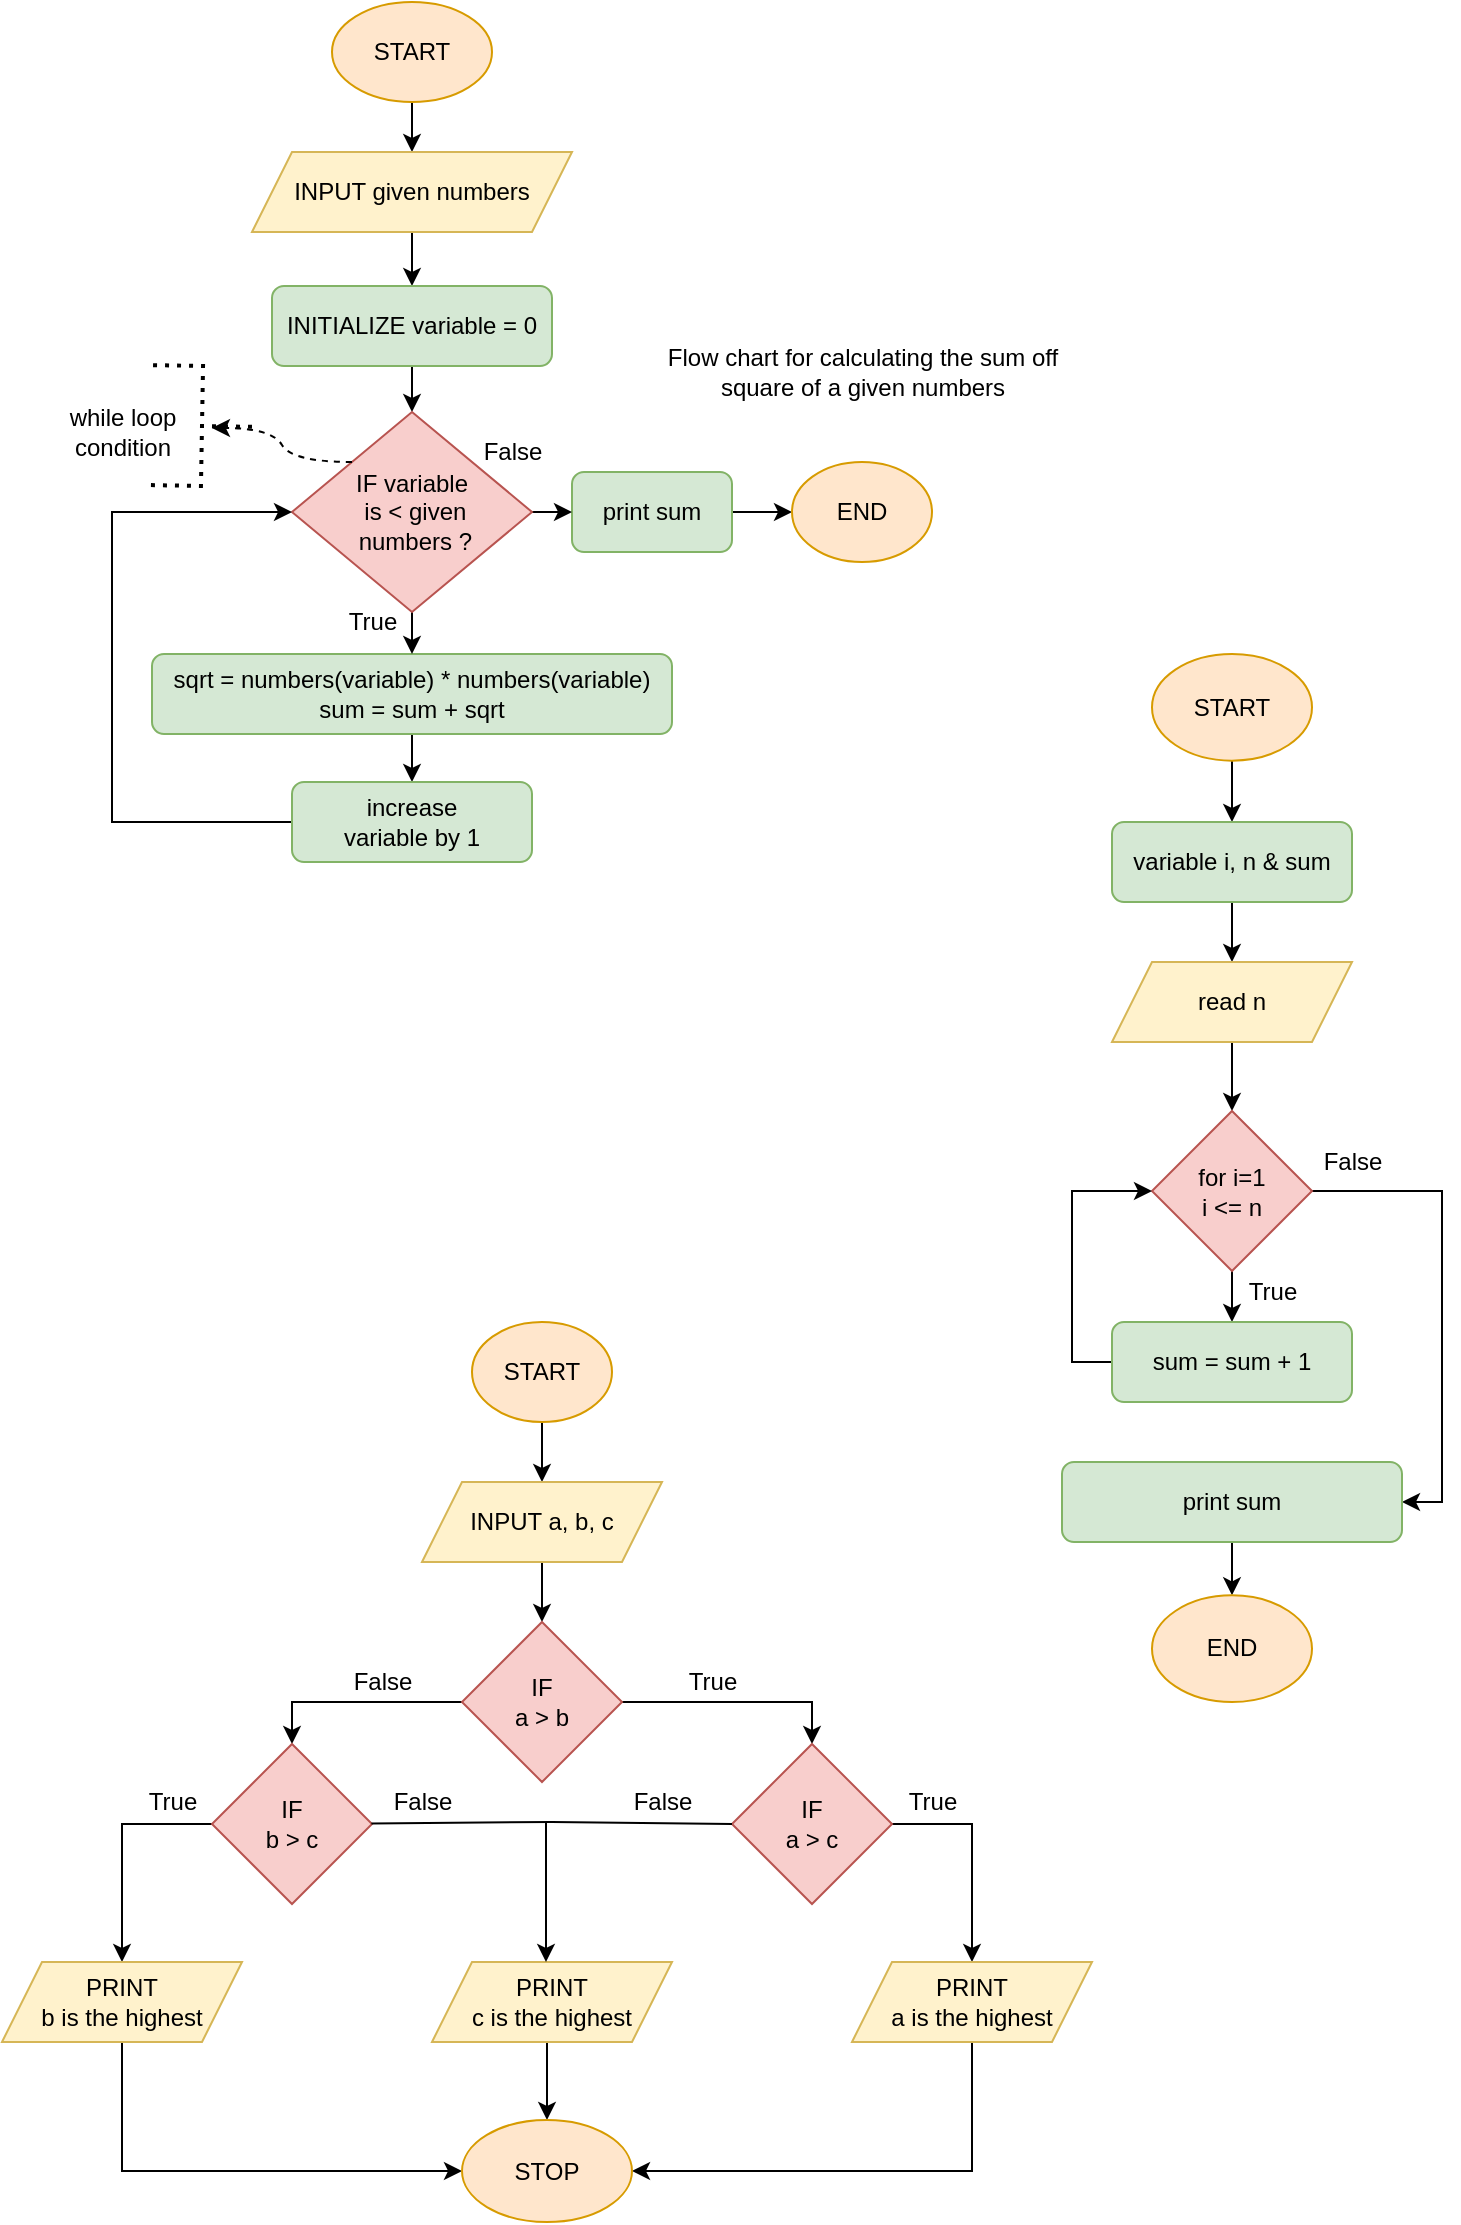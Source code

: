 <mxfile version="17.1.3" type="github">
  <diagram id="C5RBs43oDa-KdzZeNtuy" name="Page-1">
    <mxGraphModel dx="1102" dy="640" grid="1" gridSize="10" guides="1" tooltips="1" connect="1" arrows="1" fold="1" page="1" pageScale="1" pageWidth="827" pageHeight="1169" background="none" math="0" shadow="0">
      <root>
        <mxCell id="WIyWlLk6GJQsqaUBKTNV-0" />
        <mxCell id="WIyWlLk6GJQsqaUBKTNV-1" parent="WIyWlLk6GJQsqaUBKTNV-0" />
        <mxCell id="CR0wy_OZubZaUzj732sK-26" style="edgeStyle=none;rounded=0;orthogonalLoop=1;jettySize=auto;html=1;exitX=0.5;exitY=1;exitDx=0;exitDy=0;entryX=0.5;entryY=0;entryDx=0;entryDy=0;" edge="1" parent="WIyWlLk6GJQsqaUBKTNV-1" source="WIyWlLk6GJQsqaUBKTNV-11" target="CR0wy_OZubZaUzj732sK-9">
          <mxGeometry relative="1" as="geometry" />
        </mxCell>
        <mxCell id="WIyWlLk6GJQsqaUBKTNV-11" value="&lt;div&gt;sqrt = numbers(variable) * numbers(variable)&lt;/div&gt;&lt;div&gt;sum = sum + sqrt&lt;br&gt;&lt;/div&gt;" style="rounded=1;whiteSpace=wrap;html=1;fontSize=12;glass=0;strokeWidth=1;shadow=0;fillColor=#d5e8d4;strokeColor=#82b366;" parent="WIyWlLk6GJQsqaUBKTNV-1" vertex="1">
          <mxGeometry x="90" y="356" width="260" height="40" as="geometry" />
        </mxCell>
        <mxCell id="CR0wy_OZubZaUzj732sK-30" style="edgeStyle=orthogonalEdgeStyle;rounded=0;orthogonalLoop=1;jettySize=auto;html=1;exitX=1;exitY=0.5;exitDx=0;exitDy=0;entryX=0;entryY=0.5;entryDx=0;entryDy=0;" edge="1" parent="WIyWlLk6GJQsqaUBKTNV-1" source="WIyWlLk6GJQsqaUBKTNV-12" target="CR0wy_OZubZaUzj732sK-8">
          <mxGeometry relative="1" as="geometry" />
        </mxCell>
        <mxCell id="WIyWlLk6GJQsqaUBKTNV-12" value="print sum" style="rounded=1;whiteSpace=wrap;html=1;fontSize=12;glass=0;strokeWidth=1;shadow=0;fillColor=#d5e8d4;strokeColor=#82b366;" parent="WIyWlLk6GJQsqaUBKTNV-1" vertex="1">
          <mxGeometry x="300" y="265" width="80" height="40" as="geometry" />
        </mxCell>
        <mxCell id="CR0wy_OZubZaUzj732sK-22" style="edgeStyle=none;rounded=0;orthogonalLoop=1;jettySize=auto;html=1;exitX=0.5;exitY=1;exitDx=0;exitDy=0;entryX=0.5;entryY=0;entryDx=0;entryDy=0;" edge="1" parent="WIyWlLk6GJQsqaUBKTNV-1" source="CR0wy_OZubZaUzj732sK-2" target="CR0wy_OZubZaUzj732sK-3">
          <mxGeometry relative="1" as="geometry" />
        </mxCell>
        <mxCell id="CR0wy_OZubZaUzj732sK-2" value="START" style="ellipse;whiteSpace=wrap;html=1;shadow=0;fillColor=#ffe6cc;strokeColor=#d79b00;" vertex="1" parent="WIyWlLk6GJQsqaUBKTNV-1">
          <mxGeometry x="180" y="30" width="80" height="50" as="geometry" />
        </mxCell>
        <mxCell id="CR0wy_OZubZaUzj732sK-23" style="edgeStyle=none;rounded=0;orthogonalLoop=1;jettySize=auto;html=1;exitX=0.5;exitY=1;exitDx=0;exitDy=0;entryX=0.5;entryY=0;entryDx=0;entryDy=0;" edge="1" parent="WIyWlLk6GJQsqaUBKTNV-1" source="CR0wy_OZubZaUzj732sK-3" target="CR0wy_OZubZaUzj732sK-6">
          <mxGeometry relative="1" as="geometry" />
        </mxCell>
        <mxCell id="CR0wy_OZubZaUzj732sK-3" value="INPUT given numbers" style="shape=parallelogram;perimeter=parallelogramPerimeter;whiteSpace=wrap;html=1;fixedSize=1;fillColor=#fff2cc;strokeColor=#d6b656;" vertex="1" parent="WIyWlLk6GJQsqaUBKTNV-1">
          <mxGeometry x="140" y="105" width="160" height="40" as="geometry" />
        </mxCell>
        <mxCell id="CR0wy_OZubZaUzj732sK-24" style="edgeStyle=none;rounded=0;orthogonalLoop=1;jettySize=auto;html=1;exitX=0.5;exitY=1;exitDx=0;exitDy=0;entryX=0.5;entryY=0;entryDx=0;entryDy=0;" edge="1" parent="WIyWlLk6GJQsqaUBKTNV-1" source="CR0wy_OZubZaUzj732sK-6" target="CR0wy_OZubZaUzj732sK-7">
          <mxGeometry relative="1" as="geometry" />
        </mxCell>
        <mxCell id="CR0wy_OZubZaUzj732sK-6" value="INITIALIZE variable = 0 " style="rounded=1;whiteSpace=wrap;html=1;fillColor=#d5e8d4;strokeColor=#82b366;" vertex="1" parent="WIyWlLk6GJQsqaUBKTNV-1">
          <mxGeometry x="150" y="172" width="140" height="40" as="geometry" />
        </mxCell>
        <mxCell id="CR0wy_OZubZaUzj732sK-25" style="edgeStyle=none;rounded=0;orthogonalLoop=1;jettySize=auto;html=1;exitX=0.5;exitY=1;exitDx=0;exitDy=0;entryX=0.5;entryY=0;entryDx=0;entryDy=0;" edge="1" parent="WIyWlLk6GJQsqaUBKTNV-1" source="CR0wy_OZubZaUzj732sK-7" target="WIyWlLk6GJQsqaUBKTNV-11">
          <mxGeometry relative="1" as="geometry" />
        </mxCell>
        <mxCell id="CR0wy_OZubZaUzj732sK-29" style="edgeStyle=orthogonalEdgeStyle;rounded=0;orthogonalLoop=1;jettySize=auto;html=1;exitX=1;exitY=0.5;exitDx=0;exitDy=0;entryX=0;entryY=0.5;entryDx=0;entryDy=0;" edge="1" parent="WIyWlLk6GJQsqaUBKTNV-1" source="CR0wy_OZubZaUzj732sK-7" target="WIyWlLk6GJQsqaUBKTNV-12">
          <mxGeometry relative="1" as="geometry" />
        </mxCell>
        <mxCell id="CR0wy_OZubZaUzj732sK-7" value="&lt;div&gt;IF variable&lt;/div&gt;&lt;div&gt;&amp;nbsp;is &amp;lt; given&lt;/div&gt;&lt;div&gt;&amp;nbsp;numbers ?&lt;br&gt;&lt;/div&gt;" style="rhombus;whiteSpace=wrap;html=1;fillColor=#f8cecc;strokeColor=#b85450;" vertex="1" parent="WIyWlLk6GJQsqaUBKTNV-1">
          <mxGeometry x="160" y="235" width="120" height="100" as="geometry" />
        </mxCell>
        <mxCell id="CR0wy_OZubZaUzj732sK-8" value="END" style="ellipse;whiteSpace=wrap;html=1;fillColor=#ffe6cc;strokeColor=#d79b00;" vertex="1" parent="WIyWlLk6GJQsqaUBKTNV-1">
          <mxGeometry x="410" y="260" width="70" height="50" as="geometry" />
        </mxCell>
        <mxCell id="CR0wy_OZubZaUzj732sK-31" style="edgeStyle=orthogonalEdgeStyle;rounded=0;orthogonalLoop=1;jettySize=auto;html=1;exitX=0;exitY=0.5;exitDx=0;exitDy=0;entryX=0;entryY=0.5;entryDx=0;entryDy=0;" edge="1" parent="WIyWlLk6GJQsqaUBKTNV-1" source="CR0wy_OZubZaUzj732sK-9" target="CR0wy_OZubZaUzj732sK-7">
          <mxGeometry relative="1" as="geometry">
            <Array as="points">
              <mxPoint x="70" y="440" />
              <mxPoint x="70" y="285" />
            </Array>
          </mxGeometry>
        </mxCell>
        <mxCell id="CR0wy_OZubZaUzj732sK-9" value="&lt;div&gt;increase&lt;/div&gt;&lt;div&gt;variable by 1&lt;br&gt;&lt;/div&gt;" style="rounded=1;whiteSpace=wrap;html=1;shadow=0;fillColor=#d5e8d4;strokeColor=#82b366;" vertex="1" parent="WIyWlLk6GJQsqaUBKTNV-1">
          <mxGeometry x="160" y="420" width="120" height="40" as="geometry" />
        </mxCell>
        <mxCell id="CR0wy_OZubZaUzj732sK-12" value="" style="strokeWidth=2;html=1;shape=mxgraph.flowchart.annotation_2;align=left;labelPosition=right;pointerEvents=1;shadow=0;dashed=1;rotation=-179;dashPattern=1 2;" vertex="1" parent="WIyWlLk6GJQsqaUBKTNV-1">
          <mxGeometry x="90" y="212" width="50" height="60" as="geometry" />
        </mxCell>
        <mxCell id="CR0wy_OZubZaUzj732sK-14" value="" style="edgeStyle=entityRelationEdgeStyle;orthogonalLoop=1;jettySize=auto;html=1;curved=1;dashed=1;entryX=0.4;entryY=0.485;entryDx=0;entryDy=0;entryPerimeter=0;exitX=0;exitY=0;exitDx=0;exitDy=0;" edge="1" parent="WIyWlLk6GJQsqaUBKTNV-1" source="CR0wy_OZubZaUzj732sK-7" target="CR0wy_OZubZaUzj732sK-12">
          <mxGeometry relative="1" as="geometry">
            <mxPoint x="190" y="255" as="sourcePoint" />
          </mxGeometry>
        </mxCell>
        <mxCell id="CR0wy_OZubZaUzj732sK-15" value="&lt;div&gt;while loop&lt;br&gt;&lt;/div&gt;&lt;div&gt;condition&lt;br&gt;&lt;/div&gt;" style="text;html=1;align=center;verticalAlign=middle;resizable=0;points=[];autosize=1;strokeColor=none;fillColor=none;" vertex="1" parent="WIyWlLk6GJQsqaUBKTNV-1">
          <mxGeometry x="40" y="230" width="70" height="30" as="geometry" />
        </mxCell>
        <mxCell id="CR0wy_OZubZaUzj732sK-16" value="&lt;div&gt;Flow chart for calculating the sum off&lt;/div&gt;&lt;div&gt;square of a given numbers&lt;br&gt;&lt;/div&gt;" style="text;html=1;align=center;verticalAlign=middle;resizable=0;points=[];autosize=1;strokeColor=none;fillColor=none;" vertex="1" parent="WIyWlLk6GJQsqaUBKTNV-1">
          <mxGeometry x="340" y="200" width="210" height="30" as="geometry" />
        </mxCell>
        <mxCell id="CR0wy_OZubZaUzj732sK-32" value="False" style="text;html=1;align=center;verticalAlign=middle;resizable=0;points=[];autosize=1;strokeColor=none;fillColor=none;" vertex="1" parent="WIyWlLk6GJQsqaUBKTNV-1">
          <mxGeometry x="250" y="245" width="40" height="20" as="geometry" />
        </mxCell>
        <mxCell id="CR0wy_OZubZaUzj732sK-34" value="True" style="text;html=1;align=center;verticalAlign=middle;resizable=0;points=[];autosize=1;strokeColor=none;fillColor=none;" vertex="1" parent="WIyWlLk6GJQsqaUBKTNV-1">
          <mxGeometry x="180" y="330" width="40" height="20" as="geometry" />
        </mxCell>
        <mxCell id="TWmz7WOXMoGs2plV_j6c-12" style="edgeStyle=orthogonalEdgeStyle;rounded=0;orthogonalLoop=1;jettySize=auto;html=1;exitX=0.5;exitY=1;exitDx=0;exitDy=0;exitPerimeter=0;entryX=0.5;entryY=0;entryDx=0;entryDy=0;" edge="1" parent="WIyWlLk6GJQsqaUBKTNV-1" source="TWmz7WOXMoGs2plV_j6c-0" target="TWmz7WOXMoGs2plV_j6c-2">
          <mxGeometry relative="1" as="geometry" />
        </mxCell>
        <mxCell id="TWmz7WOXMoGs2plV_j6c-0" value="START" style="strokeWidth=1;html=1;shape=mxgraph.flowchart.start_1;whiteSpace=wrap;shadow=0;fillColor=#ffe6cc;strokeColor=#d79b00;" vertex="1" parent="WIyWlLk6GJQsqaUBKTNV-1">
          <mxGeometry x="250" y="690" width="70" height="50" as="geometry" />
        </mxCell>
        <mxCell id="TWmz7WOXMoGs2plV_j6c-13" style="edgeStyle=orthogonalEdgeStyle;rounded=0;orthogonalLoop=1;jettySize=auto;html=1;exitX=0.5;exitY=1;exitDx=0;exitDy=0;entryX=0.5;entryY=0;entryDx=0;entryDy=0;" edge="1" parent="WIyWlLk6GJQsqaUBKTNV-1" source="TWmz7WOXMoGs2plV_j6c-2" target="TWmz7WOXMoGs2plV_j6c-3">
          <mxGeometry relative="1" as="geometry" />
        </mxCell>
        <mxCell id="TWmz7WOXMoGs2plV_j6c-2" value="INPUT a, b, c" style="shape=parallelogram;perimeter=parallelogramPerimeter;whiteSpace=wrap;html=1;fixedSize=1;shadow=0;strokeWidth=1;fillColor=#fff2cc;strokeColor=#d6b656;" vertex="1" parent="WIyWlLk6GJQsqaUBKTNV-1">
          <mxGeometry x="225" y="770" width="120" height="40" as="geometry" />
        </mxCell>
        <mxCell id="TWmz7WOXMoGs2plV_j6c-19" style="edgeStyle=orthogonalEdgeStyle;rounded=0;orthogonalLoop=1;jettySize=auto;html=1;exitX=1;exitY=0.5;exitDx=0;exitDy=0;entryX=0.5;entryY=0;entryDx=0;entryDy=0;" edge="1" parent="WIyWlLk6GJQsqaUBKTNV-1" source="TWmz7WOXMoGs2plV_j6c-3" target="TWmz7WOXMoGs2plV_j6c-4">
          <mxGeometry relative="1" as="geometry" />
        </mxCell>
        <mxCell id="TWmz7WOXMoGs2plV_j6c-20" style="edgeStyle=orthogonalEdgeStyle;rounded=0;orthogonalLoop=1;jettySize=auto;html=1;exitX=0;exitY=0.5;exitDx=0;exitDy=0;entryX=0.5;entryY=0;entryDx=0;entryDy=0;" edge="1" parent="WIyWlLk6GJQsqaUBKTNV-1" source="TWmz7WOXMoGs2plV_j6c-3" target="TWmz7WOXMoGs2plV_j6c-5">
          <mxGeometry relative="1" as="geometry" />
        </mxCell>
        <mxCell id="TWmz7WOXMoGs2plV_j6c-3" value="&lt;div&gt;IF&lt;/div&gt;&lt;div&gt;a &amp;gt; b&lt;br&gt;&lt;/div&gt;" style="rhombus;whiteSpace=wrap;html=1;shadow=0;strokeWidth=1;fillColor=#f8cecc;strokeColor=#b85450;" vertex="1" parent="WIyWlLk6GJQsqaUBKTNV-1">
          <mxGeometry x="245" y="840" width="80" height="80" as="geometry" />
        </mxCell>
        <mxCell id="TWmz7WOXMoGs2plV_j6c-18" style="edgeStyle=orthogonalEdgeStyle;rounded=0;orthogonalLoop=1;jettySize=auto;html=1;exitX=1;exitY=0.5;exitDx=0;exitDy=0;entryX=0.5;entryY=0;entryDx=0;entryDy=0;" edge="1" parent="WIyWlLk6GJQsqaUBKTNV-1" source="TWmz7WOXMoGs2plV_j6c-4" target="TWmz7WOXMoGs2plV_j6c-8">
          <mxGeometry relative="1" as="geometry" />
        </mxCell>
        <mxCell id="TWmz7WOXMoGs2plV_j6c-4" value="&lt;div&gt;IF &lt;br&gt;&lt;/div&gt;&lt;div&gt;a &amp;gt; c&lt;br&gt;&lt;/div&gt;" style="rhombus;whiteSpace=wrap;html=1;shadow=0;strokeWidth=1;fillColor=#f8cecc;strokeColor=#b85450;" vertex="1" parent="WIyWlLk6GJQsqaUBKTNV-1">
          <mxGeometry x="380" y="901" width="80" height="80" as="geometry" />
        </mxCell>
        <mxCell id="TWmz7WOXMoGs2plV_j6c-14" style="edgeStyle=orthogonalEdgeStyle;rounded=0;orthogonalLoop=1;jettySize=auto;html=1;exitX=0;exitY=0.5;exitDx=0;exitDy=0;entryX=0.5;entryY=0;entryDx=0;entryDy=0;" edge="1" parent="WIyWlLk6GJQsqaUBKTNV-1" source="TWmz7WOXMoGs2plV_j6c-5" target="TWmz7WOXMoGs2plV_j6c-6">
          <mxGeometry relative="1" as="geometry" />
        </mxCell>
        <mxCell id="TWmz7WOXMoGs2plV_j6c-5" value="&lt;div&gt;IF&lt;/div&gt;&lt;div&gt;b &amp;gt; c&lt;br&gt;&lt;/div&gt;" style="rhombus;whiteSpace=wrap;html=1;shadow=0;strokeWidth=1;fillColor=#f8cecc;strokeColor=#b85450;" vertex="1" parent="WIyWlLk6GJQsqaUBKTNV-1">
          <mxGeometry x="120" y="901" width="80" height="80" as="geometry" />
        </mxCell>
        <mxCell id="TWmz7WOXMoGs2plV_j6c-16" style="edgeStyle=orthogonalEdgeStyle;rounded=0;orthogonalLoop=1;jettySize=auto;html=1;exitX=0.5;exitY=1;exitDx=0;exitDy=0;entryX=0;entryY=0.5;entryDx=0;entryDy=0;" edge="1" parent="WIyWlLk6GJQsqaUBKTNV-1" source="TWmz7WOXMoGs2plV_j6c-6" target="TWmz7WOXMoGs2plV_j6c-9">
          <mxGeometry relative="1" as="geometry" />
        </mxCell>
        <mxCell id="TWmz7WOXMoGs2plV_j6c-6" value="&lt;div&gt;PRINT &lt;br&gt;&lt;/div&gt;&lt;div&gt;b is the highest&lt;br&gt;&lt;/div&gt;" style="shape=parallelogram;perimeter=parallelogramPerimeter;whiteSpace=wrap;html=1;fixedSize=1;shadow=0;strokeWidth=1;fillColor=#fff2cc;strokeColor=#d6b656;" vertex="1" parent="WIyWlLk6GJQsqaUBKTNV-1">
          <mxGeometry x="15" y="1010" width="120" height="40" as="geometry" />
        </mxCell>
        <mxCell id="TWmz7WOXMoGs2plV_j6c-29" style="edgeStyle=orthogonalEdgeStyle;rounded=0;orthogonalLoop=1;jettySize=auto;html=1;exitX=0.5;exitY=1;exitDx=0;exitDy=0;entryX=0.5;entryY=0;entryDx=0;entryDy=0;" edge="1" parent="WIyWlLk6GJQsqaUBKTNV-1" source="TWmz7WOXMoGs2plV_j6c-7" target="TWmz7WOXMoGs2plV_j6c-9">
          <mxGeometry relative="1" as="geometry" />
        </mxCell>
        <mxCell id="TWmz7WOXMoGs2plV_j6c-7" value="&lt;div&gt;PRINT&lt;/div&gt;&lt;div&gt;c is the highest&lt;br&gt;&lt;/div&gt;" style="shape=parallelogram;perimeter=parallelogramPerimeter;whiteSpace=wrap;html=1;fixedSize=1;shadow=0;strokeWidth=1;fillColor=#fff2cc;strokeColor=#d6b656;" vertex="1" parent="WIyWlLk6GJQsqaUBKTNV-1">
          <mxGeometry x="230" y="1010" width="120" height="40" as="geometry" />
        </mxCell>
        <mxCell id="TWmz7WOXMoGs2plV_j6c-17" style="edgeStyle=orthogonalEdgeStyle;rounded=0;orthogonalLoop=1;jettySize=auto;html=1;exitX=0.5;exitY=1;exitDx=0;exitDy=0;entryX=1;entryY=0.5;entryDx=0;entryDy=0;" edge="1" parent="WIyWlLk6GJQsqaUBKTNV-1" source="TWmz7WOXMoGs2plV_j6c-8" target="TWmz7WOXMoGs2plV_j6c-9">
          <mxGeometry relative="1" as="geometry" />
        </mxCell>
        <mxCell id="TWmz7WOXMoGs2plV_j6c-8" value="&lt;div&gt;PRINT&lt;/div&gt;&lt;div&gt;a is the highest&lt;br&gt;&lt;/div&gt;" style="shape=parallelogram;perimeter=parallelogramPerimeter;whiteSpace=wrap;html=1;fixedSize=1;shadow=0;strokeWidth=1;fillColor=#fff2cc;strokeColor=#d6b656;" vertex="1" parent="WIyWlLk6GJQsqaUBKTNV-1">
          <mxGeometry x="440" y="1010" width="120" height="40" as="geometry" />
        </mxCell>
        <mxCell id="TWmz7WOXMoGs2plV_j6c-9" value="STOP" style="ellipse;whiteSpace=wrap;html=1;shadow=0;strokeWidth=1;fillColor=#ffe6cc;strokeColor=#d79b00;" vertex="1" parent="WIyWlLk6GJQsqaUBKTNV-1">
          <mxGeometry x="245" y="1089" width="85" height="51" as="geometry" />
        </mxCell>
        <mxCell id="TWmz7WOXMoGs2plV_j6c-21" value="" style="endArrow=none;html=1;rounded=0;entryX=0;entryY=0.5;entryDx=0;entryDy=0;" edge="1" parent="WIyWlLk6GJQsqaUBKTNV-1" source="TWmz7WOXMoGs2plV_j6c-5" target="TWmz7WOXMoGs2plV_j6c-4">
          <mxGeometry width="50" height="50" relative="1" as="geometry">
            <mxPoint x="180" y="990" as="sourcePoint" />
            <mxPoint x="310" y="930" as="targetPoint" />
            <Array as="points">
              <mxPoint x="290" y="940" />
            </Array>
          </mxGeometry>
        </mxCell>
        <mxCell id="TWmz7WOXMoGs2plV_j6c-23" value="" style="endArrow=classic;html=1;rounded=0;" edge="1" parent="WIyWlLk6GJQsqaUBKTNV-1">
          <mxGeometry width="50" height="50" relative="1" as="geometry">
            <mxPoint x="287" y="940" as="sourcePoint" />
            <mxPoint x="287" y="1010" as="targetPoint" />
          </mxGeometry>
        </mxCell>
        <mxCell id="TWmz7WOXMoGs2plV_j6c-24" value="True" style="text;html=1;align=center;verticalAlign=middle;resizable=0;points=[];autosize=1;strokeColor=none;fillColor=none;" vertex="1" parent="WIyWlLk6GJQsqaUBKTNV-1">
          <mxGeometry x="350" y="860" width="40" height="20" as="geometry" />
        </mxCell>
        <mxCell id="TWmz7WOXMoGs2plV_j6c-25" value="False" style="text;html=1;align=center;verticalAlign=middle;resizable=0;points=[];autosize=1;strokeColor=none;fillColor=none;" vertex="1" parent="WIyWlLk6GJQsqaUBKTNV-1">
          <mxGeometry x="185" y="860" width="40" height="20" as="geometry" />
        </mxCell>
        <mxCell id="TWmz7WOXMoGs2plV_j6c-26" value="True" style="text;html=1;align=center;verticalAlign=middle;resizable=0;points=[];autosize=1;strokeColor=none;fillColor=none;" vertex="1" parent="WIyWlLk6GJQsqaUBKTNV-1">
          <mxGeometry x="460" y="920" width="40" height="20" as="geometry" />
        </mxCell>
        <mxCell id="TWmz7WOXMoGs2plV_j6c-27" value="False" style="text;html=1;align=center;verticalAlign=middle;resizable=0;points=[];autosize=1;strokeColor=none;fillColor=none;" vertex="1" parent="WIyWlLk6GJQsqaUBKTNV-1">
          <mxGeometry x="205" y="920" width="40" height="20" as="geometry" />
        </mxCell>
        <mxCell id="TWmz7WOXMoGs2plV_j6c-28" value="False" style="text;html=1;align=center;verticalAlign=middle;resizable=0;points=[];autosize=1;strokeColor=none;fillColor=none;" vertex="1" parent="WIyWlLk6GJQsqaUBKTNV-1">
          <mxGeometry x="325" y="920" width="40" height="20" as="geometry" />
        </mxCell>
        <mxCell id="TWmz7WOXMoGs2plV_j6c-30" value="True" style="text;html=1;align=center;verticalAlign=middle;resizable=0;points=[];autosize=1;strokeColor=none;fillColor=none;" vertex="1" parent="WIyWlLk6GJQsqaUBKTNV-1">
          <mxGeometry x="80" y="920" width="40" height="20" as="geometry" />
        </mxCell>
        <mxCell id="TWmz7WOXMoGs2plV_j6c-39" style="edgeStyle=orthogonalEdgeStyle;rounded=0;orthogonalLoop=1;jettySize=auto;html=1;exitX=0.5;exitY=1;exitDx=0;exitDy=0;entryX=0.5;entryY=0;entryDx=0;entryDy=0;" edge="1" parent="WIyWlLk6GJQsqaUBKTNV-1" source="TWmz7WOXMoGs2plV_j6c-31" target="TWmz7WOXMoGs2plV_j6c-33">
          <mxGeometry relative="1" as="geometry" />
        </mxCell>
        <mxCell id="TWmz7WOXMoGs2plV_j6c-31" value="START" style="ellipse;whiteSpace=wrap;html=1;shadow=0;strokeWidth=1;fillColor=#ffe6cc;strokeColor=#d79b00;" vertex="1" parent="WIyWlLk6GJQsqaUBKTNV-1">
          <mxGeometry x="590" y="356" width="80" height="53.33" as="geometry" />
        </mxCell>
        <mxCell id="TWmz7WOXMoGs2plV_j6c-40" style="edgeStyle=orthogonalEdgeStyle;rounded=0;orthogonalLoop=1;jettySize=auto;html=1;exitX=0.5;exitY=1;exitDx=0;exitDy=0;entryX=0.5;entryY=0;entryDx=0;entryDy=0;" edge="1" parent="WIyWlLk6GJQsqaUBKTNV-1" source="TWmz7WOXMoGs2plV_j6c-33" target="TWmz7WOXMoGs2plV_j6c-34">
          <mxGeometry relative="1" as="geometry" />
        </mxCell>
        <mxCell id="TWmz7WOXMoGs2plV_j6c-33" value="variable i, n &amp;amp; sum" style="rounded=1;whiteSpace=wrap;html=1;shadow=0;strokeWidth=1;fillColor=#d5e8d4;strokeColor=#82b366;" vertex="1" parent="WIyWlLk6GJQsqaUBKTNV-1">
          <mxGeometry x="570" y="440" width="120" height="40" as="geometry" />
        </mxCell>
        <mxCell id="TWmz7WOXMoGs2plV_j6c-41" style="edgeStyle=orthogonalEdgeStyle;rounded=0;orthogonalLoop=1;jettySize=auto;html=1;exitX=0.5;exitY=1;exitDx=0;exitDy=0;entryX=0.5;entryY=0;entryDx=0;entryDy=0;" edge="1" parent="WIyWlLk6GJQsqaUBKTNV-1" source="TWmz7WOXMoGs2plV_j6c-34" target="TWmz7WOXMoGs2plV_j6c-35">
          <mxGeometry relative="1" as="geometry" />
        </mxCell>
        <mxCell id="TWmz7WOXMoGs2plV_j6c-34" value="read n" style="shape=parallelogram;perimeter=parallelogramPerimeter;whiteSpace=wrap;html=1;fixedSize=1;shadow=0;strokeWidth=1;fillColor=#fff2cc;strokeColor=#d6b656;" vertex="1" parent="WIyWlLk6GJQsqaUBKTNV-1">
          <mxGeometry x="570" y="510" width="120" height="40" as="geometry" />
        </mxCell>
        <mxCell id="TWmz7WOXMoGs2plV_j6c-42" style="edgeStyle=orthogonalEdgeStyle;rounded=0;orthogonalLoop=1;jettySize=auto;html=1;exitX=0.5;exitY=1;exitDx=0;exitDy=0;entryX=0.5;entryY=0;entryDx=0;entryDy=0;" edge="1" parent="WIyWlLk6GJQsqaUBKTNV-1" source="TWmz7WOXMoGs2plV_j6c-35" target="TWmz7WOXMoGs2plV_j6c-36">
          <mxGeometry relative="1" as="geometry" />
        </mxCell>
        <mxCell id="TWmz7WOXMoGs2plV_j6c-43" style="edgeStyle=orthogonalEdgeStyle;rounded=0;orthogonalLoop=1;jettySize=auto;html=1;exitX=1;exitY=0.5;exitDx=0;exitDy=0;entryX=1;entryY=0.5;entryDx=0;entryDy=0;" edge="1" parent="WIyWlLk6GJQsqaUBKTNV-1" source="TWmz7WOXMoGs2plV_j6c-35" target="TWmz7WOXMoGs2plV_j6c-37">
          <mxGeometry relative="1" as="geometry" />
        </mxCell>
        <mxCell id="TWmz7WOXMoGs2plV_j6c-35" value="&lt;div&gt;for i=1&lt;/div&gt;&lt;div&gt;i &amp;lt;= n&lt;br&gt;&lt;/div&gt;" style="rhombus;whiteSpace=wrap;html=1;shadow=0;strokeWidth=1;fillColor=#f8cecc;strokeColor=#b85450;" vertex="1" parent="WIyWlLk6GJQsqaUBKTNV-1">
          <mxGeometry x="590" y="584.5" width="80" height="80" as="geometry" />
        </mxCell>
        <mxCell id="TWmz7WOXMoGs2plV_j6c-44" style="edgeStyle=orthogonalEdgeStyle;rounded=0;orthogonalLoop=1;jettySize=auto;html=1;exitX=0;exitY=0.5;exitDx=0;exitDy=0;entryX=0;entryY=0.5;entryDx=0;entryDy=0;" edge="1" parent="WIyWlLk6GJQsqaUBKTNV-1" source="TWmz7WOXMoGs2plV_j6c-36" target="TWmz7WOXMoGs2plV_j6c-35">
          <mxGeometry relative="1" as="geometry" />
        </mxCell>
        <mxCell id="TWmz7WOXMoGs2plV_j6c-36" value="sum = sum + 1" style="rounded=1;whiteSpace=wrap;html=1;shadow=0;strokeWidth=1;fillColor=#d5e8d4;strokeColor=#82b366;" vertex="1" parent="WIyWlLk6GJQsqaUBKTNV-1">
          <mxGeometry x="570" y="690" width="120" height="40" as="geometry" />
        </mxCell>
        <mxCell id="TWmz7WOXMoGs2plV_j6c-45" style="edgeStyle=orthogonalEdgeStyle;rounded=0;orthogonalLoop=1;jettySize=auto;html=1;exitX=0.5;exitY=1;exitDx=0;exitDy=0;entryX=0.5;entryY=0;entryDx=0;entryDy=0;" edge="1" parent="WIyWlLk6GJQsqaUBKTNV-1" source="TWmz7WOXMoGs2plV_j6c-37" target="TWmz7WOXMoGs2plV_j6c-38">
          <mxGeometry relative="1" as="geometry" />
        </mxCell>
        <mxCell id="TWmz7WOXMoGs2plV_j6c-37" value="print sum" style="rounded=1;whiteSpace=wrap;html=1;shadow=0;strokeWidth=1;fillColor=#d5e8d4;strokeColor=#82b366;" vertex="1" parent="WIyWlLk6GJQsqaUBKTNV-1">
          <mxGeometry x="545" y="760" width="170" height="40" as="geometry" />
        </mxCell>
        <mxCell id="TWmz7WOXMoGs2plV_j6c-38" value="END" style="ellipse;whiteSpace=wrap;html=1;shadow=0;strokeWidth=1;fillColor=#ffe6cc;strokeColor=#d79b00;" vertex="1" parent="WIyWlLk6GJQsqaUBKTNV-1">
          <mxGeometry x="590" y="826.67" width="80" height="53.33" as="geometry" />
        </mxCell>
        <mxCell id="TWmz7WOXMoGs2plV_j6c-46" value="False" style="text;html=1;align=center;verticalAlign=middle;resizable=0;points=[];autosize=1;strokeColor=none;fillColor=none;" vertex="1" parent="WIyWlLk6GJQsqaUBKTNV-1">
          <mxGeometry x="670" y="600" width="40" height="20" as="geometry" />
        </mxCell>
        <mxCell id="TWmz7WOXMoGs2plV_j6c-47" value="True" style="text;html=1;align=center;verticalAlign=middle;resizable=0;points=[];autosize=1;strokeColor=none;fillColor=none;" vertex="1" parent="WIyWlLk6GJQsqaUBKTNV-1">
          <mxGeometry x="630" y="664.5" width="40" height="20" as="geometry" />
        </mxCell>
      </root>
    </mxGraphModel>
  </diagram>
</mxfile>
